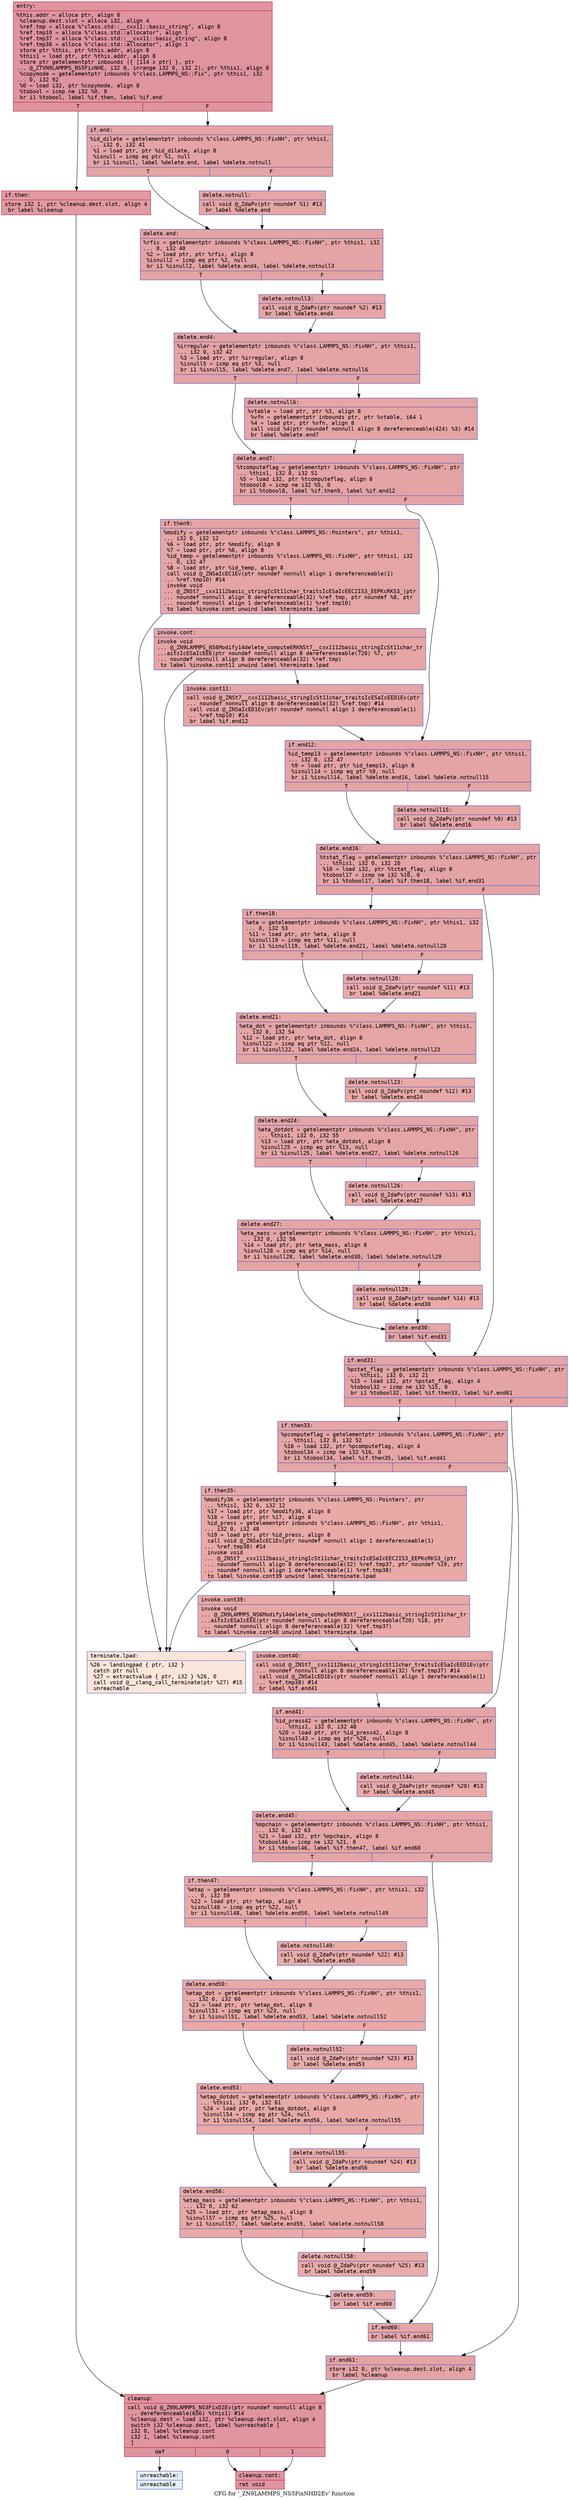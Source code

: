 digraph "CFG for '_ZN9LAMMPS_NS5FixNHD2Ev' function" {
	label="CFG for '_ZN9LAMMPS_NS5FixNHD2Ev' function";

	Node0x55b2c7c513d0 [shape=record,color="#b70d28ff", style=filled, fillcolor="#b70d2870" fontname="Courier",label="{entry:\l|  %this.addr = alloca ptr, align 8\l  %cleanup.dest.slot = alloca i32, align 4\l  %ref.tmp = alloca %\"class.std::__cxx11::basic_string\", align 8\l  %ref.tmp10 = alloca %\"class.std::allocator\", align 1\l  %ref.tmp37 = alloca %\"class.std::__cxx11::basic_string\", align 8\l  %ref.tmp38 = alloca %\"class.std::allocator\", align 1\l  store ptr %this, ptr %this.addr, align 8\l  %this1 = load ptr, ptr %this.addr, align 8\l  store ptr getelementptr inbounds (\{ [114 x ptr] \}, ptr\l... @_ZTVN9LAMMPS_NS5FixNHE, i32 0, inrange i32 0, i32 2), ptr %this1, align 8\l  %copymode = getelementptr inbounds %\"class.LAMMPS_NS::Fix\", ptr %this1, i32\l... 0, i32 92\l  %0 = load i32, ptr %copymode, align 8\l  %tobool = icmp ne i32 %0, 0\l  br i1 %tobool, label %if.then, label %if.end\l|{<s0>T|<s1>F}}"];
	Node0x55b2c7c513d0:s0 -> Node0x55b2c7c51840[tooltip="entry -> if.then\nProbability 62.50%" ];
	Node0x55b2c7c513d0:s1 -> Node0x55b2c7c518b0[tooltip="entry -> if.end\nProbability 37.50%" ];
	Node0x55b2c7c51840 [shape=record,color="#b70d28ff", style=filled, fillcolor="#bb1b2c70" fontname="Courier",label="{if.then:\l|  store i32 1, ptr %cleanup.dest.slot, align 4\l  br label %cleanup\l}"];
	Node0x55b2c7c51840 -> Node0x55b2c7c51c40[tooltip="if.then -> cleanup\nProbability 100.00%" ];
	Node0x55b2c7c518b0 [shape=record,color="#3d50c3ff", style=filled, fillcolor="#c32e3170" fontname="Courier",label="{if.end:\l|  %id_dilate = getelementptr inbounds %\"class.LAMMPS_NS::FixNH\", ptr %this1,\l... i32 0, i32 41\l  %1 = load ptr, ptr %id_dilate, align 8\l  %isnull = icmp eq ptr %1, null\l  br i1 %isnull, label %delete.end, label %delete.notnull\l|{<s0>T|<s1>F}}"];
	Node0x55b2c7c518b0:s0 -> Node0x55b2c7c51ea0[tooltip="if.end -> delete.end\nProbability 37.50%" ];
	Node0x55b2c7c518b0:s1 -> Node0x55b2c7c51ef0[tooltip="if.end -> delete.notnull\nProbability 62.50%" ];
	Node0x55b2c7c51ef0 [shape=record,color="#3d50c3ff", style=filled, fillcolor="#c5333470" fontname="Courier",label="{delete.notnull:\l|  call void @_ZdaPv(ptr noundef %1) #13\l  br label %delete.end\l}"];
	Node0x55b2c7c51ef0 -> Node0x55b2c7c51ea0[tooltip="delete.notnull -> delete.end\nProbability 100.00%" ];
	Node0x55b2c7c51ea0 [shape=record,color="#3d50c3ff", style=filled, fillcolor="#c32e3170" fontname="Courier",label="{delete.end:\l|  %rfix = getelementptr inbounds %\"class.LAMMPS_NS::FixNH\", ptr %this1, i32\l... 0, i32 40\l  %2 = load ptr, ptr %rfix, align 8\l  %isnull2 = icmp eq ptr %2, null\l  br i1 %isnull2, label %delete.end4, label %delete.notnull3\l|{<s0>T|<s1>F}}"];
	Node0x55b2c7c51ea0:s0 -> Node0x55b2c7c523b0[tooltip="delete.end -> delete.end4\nProbability 37.50%" ];
	Node0x55b2c7c51ea0:s1 -> Node0x55b2c7c52430[tooltip="delete.end -> delete.notnull3\nProbability 62.50%" ];
	Node0x55b2c7c52430 [shape=record,color="#3d50c3ff", style=filled, fillcolor="#c5333470" fontname="Courier",label="{delete.notnull3:\l|  call void @_ZdaPv(ptr noundef %2) #13\l  br label %delete.end4\l}"];
	Node0x55b2c7c52430 -> Node0x55b2c7c523b0[tooltip="delete.notnull3 -> delete.end4\nProbability 100.00%" ];
	Node0x55b2c7c523b0 [shape=record,color="#3d50c3ff", style=filled, fillcolor="#c32e3170" fontname="Courier",label="{delete.end4:\l|  %irregular = getelementptr inbounds %\"class.LAMMPS_NS::FixNH\", ptr %this1,\l... i32 0, i32 42\l  %3 = load ptr, ptr %irregular, align 8\l  %isnull5 = icmp eq ptr %3, null\l  br i1 %isnull5, label %delete.end7, label %delete.notnull6\l|{<s0>T|<s1>F}}"];
	Node0x55b2c7c523b0:s0 -> Node0x55b2c7c52900[tooltip="delete.end4 -> delete.end7\nProbability 37.50%" ];
	Node0x55b2c7c523b0:s1 -> Node0x55b2c7c51920[tooltip="delete.end4 -> delete.notnull6\nProbability 62.50%" ];
	Node0x55b2c7c51920 [shape=record,color="#3d50c3ff", style=filled, fillcolor="#c5333470" fontname="Courier",label="{delete.notnull6:\l|  %vtable = load ptr, ptr %3, align 8\l  %vfn = getelementptr inbounds ptr, ptr %vtable, i64 1\l  %4 = load ptr, ptr %vfn, align 8\l  call void %4(ptr noundef nonnull align 8 dereferenceable(424) %3) #14\l  br label %delete.end7\l}"];
	Node0x55b2c7c51920 -> Node0x55b2c7c52900[tooltip="delete.notnull6 -> delete.end7\nProbability 100.00%" ];
	Node0x55b2c7c52900 [shape=record,color="#3d50c3ff", style=filled, fillcolor="#c32e3170" fontname="Courier",label="{delete.end7:\l|  %tcomputeflag = getelementptr inbounds %\"class.LAMMPS_NS::FixNH\", ptr\l... %this1, i32 0, i32 51\l  %5 = load i32, ptr %tcomputeflag, align 8\l  %tobool8 = icmp ne i32 %5, 0\l  br i1 %tobool8, label %if.then9, label %if.end12\l|{<s0>T|<s1>F}}"];
	Node0x55b2c7c52900:s0 -> Node0x55b2c7c531b0[tooltip="delete.end7 -> if.then9\nProbability 62.50%" ];
	Node0x55b2c7c52900:s1 -> Node0x55b2c7c53230[tooltip="delete.end7 -> if.end12\nProbability 37.50%" ];
	Node0x55b2c7c531b0 [shape=record,color="#3d50c3ff", style=filled, fillcolor="#c5333470" fontname="Courier",label="{if.then9:\l|  %modify = getelementptr inbounds %\"class.LAMMPS_NS::Pointers\", ptr %this1,\l... i32 0, i32 12\l  %6 = load ptr, ptr %modify, align 8\l  %7 = load ptr, ptr %6, align 8\l  %id_temp = getelementptr inbounds %\"class.LAMMPS_NS::FixNH\", ptr %this1, i32\l... 0, i32 47\l  %8 = load ptr, ptr %id_temp, align 8\l  call void @_ZNSaIcEC1Ev(ptr noundef nonnull align 1 dereferenceable(1)\l... %ref.tmp10) #14\l  invoke void\l... @_ZNSt7__cxx1112basic_stringIcSt11char_traitsIcESaIcEEC2IS3_EEPKcRKS3_(ptr\l... noundef nonnull align 8 dereferenceable(32) %ref.tmp, ptr noundef %8, ptr\l... noundef nonnull align 1 dereferenceable(1) %ref.tmp10)\l          to label %invoke.cont unwind label %terminate.lpad\l}"];
	Node0x55b2c7c531b0 -> Node0x55b2c7c53820[tooltip="if.then9 -> invoke.cont\nProbability 100.00%" ];
	Node0x55b2c7c531b0 -> Node0x55b2c7c538a0[tooltip="if.then9 -> terminate.lpad\nProbability 0.00%" ];
	Node0x55b2c7c53820 [shape=record,color="#3d50c3ff", style=filled, fillcolor="#c5333470" fontname="Courier",label="{invoke.cont:\l|  invoke void\l... @_ZN9LAMMPS_NS6Modify14delete_computeERKNSt7__cxx1112basic_stringIcSt11char_tr\l...aitsIcESaIcEEE(ptr noundef nonnull align 8 dereferenceable(720) %7, ptr\l... noundef nonnull align 8 dereferenceable(32) %ref.tmp)\l          to label %invoke.cont11 unwind label %terminate.lpad\l}"];
	Node0x55b2c7c53820 -> Node0x55b2c7c537d0[tooltip="invoke.cont -> invoke.cont11\nProbability 100.00%" ];
	Node0x55b2c7c53820 -> Node0x55b2c7c538a0[tooltip="invoke.cont -> terminate.lpad\nProbability 0.00%" ];
	Node0x55b2c7c537d0 [shape=record,color="#3d50c3ff", style=filled, fillcolor="#c5333470" fontname="Courier",label="{invoke.cont11:\l|  call void @_ZNSt7__cxx1112basic_stringIcSt11char_traitsIcESaIcEED1Ev(ptr\l... noundef nonnull align 8 dereferenceable(32) %ref.tmp) #14\l  call void @_ZNSaIcED1Ev(ptr noundef nonnull align 1 dereferenceable(1)\l... %ref.tmp10) #14\l  br label %if.end12\l}"];
	Node0x55b2c7c537d0 -> Node0x55b2c7c53230[tooltip="invoke.cont11 -> if.end12\nProbability 100.00%" ];
	Node0x55b2c7c53230 [shape=record,color="#3d50c3ff", style=filled, fillcolor="#c32e3170" fontname="Courier",label="{if.end12:\l|  %id_temp13 = getelementptr inbounds %\"class.LAMMPS_NS::FixNH\", ptr %this1,\l... i32 0, i32 47\l  %9 = load ptr, ptr %id_temp13, align 8\l  %isnull14 = icmp eq ptr %9, null\l  br i1 %isnull14, label %delete.end16, label %delete.notnull15\l|{<s0>T|<s1>F}}"];
	Node0x55b2c7c53230:s0 -> Node0x55b2c7c541c0[tooltip="if.end12 -> delete.end16\nProbability 37.50%" ];
	Node0x55b2c7c53230:s1 -> Node0x55b2c7c54270[tooltip="if.end12 -> delete.notnull15\nProbability 62.50%" ];
	Node0x55b2c7c54270 [shape=record,color="#3d50c3ff", style=filled, fillcolor="#c5333470" fontname="Courier",label="{delete.notnull15:\l|  call void @_ZdaPv(ptr noundef %9) #13\l  br label %delete.end16\l}"];
	Node0x55b2c7c54270 -> Node0x55b2c7c541c0[tooltip="delete.notnull15 -> delete.end16\nProbability 100.00%" ];
	Node0x55b2c7c541c0 [shape=record,color="#3d50c3ff", style=filled, fillcolor="#c32e3170" fontname="Courier",label="{delete.end16:\l|  %tstat_flag = getelementptr inbounds %\"class.LAMMPS_NS::FixNH\", ptr\l... %this1, i32 0, i32 20\l  %10 = load i32, ptr %tstat_flag, align 8\l  %tobool17 = icmp ne i32 %10, 0\l  br i1 %tobool17, label %if.then18, label %if.end31\l|{<s0>T|<s1>F}}"];
	Node0x55b2c7c541c0:s0 -> Node0x55b2c7c54720[tooltip="delete.end16 -> if.then18\nProbability 62.50%" ];
	Node0x55b2c7c541c0:s1 -> Node0x55b2c7c547a0[tooltip="delete.end16 -> if.end31\nProbability 37.50%" ];
	Node0x55b2c7c54720 [shape=record,color="#3d50c3ff", style=filled, fillcolor="#c5333470" fontname="Courier",label="{if.then18:\l|  %eta = getelementptr inbounds %\"class.LAMMPS_NS::FixNH\", ptr %this1, i32\l... 0, i32 53\l  %11 = load ptr, ptr %eta, align 8\l  %isnull19 = icmp eq ptr %11, null\l  br i1 %isnull19, label %delete.end21, label %delete.notnull20\l|{<s0>T|<s1>F}}"];
	Node0x55b2c7c54720:s0 -> Node0x55b2c7c54ad0[tooltip="if.then18 -> delete.end21\nProbability 37.50%" ];
	Node0x55b2c7c54720:s1 -> Node0x55b2c7c54b80[tooltip="if.then18 -> delete.notnull20\nProbability 62.50%" ];
	Node0x55b2c7c54b80 [shape=record,color="#3d50c3ff", style=filled, fillcolor="#ca3b3770" fontname="Courier",label="{delete.notnull20:\l|  call void @_ZdaPv(ptr noundef %11) #13\l  br label %delete.end21\l}"];
	Node0x55b2c7c54b80 -> Node0x55b2c7c54ad0[tooltip="delete.notnull20 -> delete.end21\nProbability 100.00%" ];
	Node0x55b2c7c54ad0 [shape=record,color="#3d50c3ff", style=filled, fillcolor="#c5333470" fontname="Courier",label="{delete.end21:\l|  %eta_dot = getelementptr inbounds %\"class.LAMMPS_NS::FixNH\", ptr %this1,\l... i32 0, i32 54\l  %12 = load ptr, ptr %eta_dot, align 8\l  %isnull22 = icmp eq ptr %12, null\l  br i1 %isnull22, label %delete.end24, label %delete.notnull23\l|{<s0>T|<s1>F}}"];
	Node0x55b2c7c54ad0:s0 -> Node0x55b2c7ab3ba0[tooltip="delete.end21 -> delete.end24\nProbability 37.50%" ];
	Node0x55b2c7c54ad0:s1 -> Node0x55b2c7c4fea0[tooltip="delete.end21 -> delete.notnull23\nProbability 62.50%" ];
	Node0x55b2c7c4fea0 [shape=record,color="#3d50c3ff", style=filled, fillcolor="#ca3b3770" fontname="Courier",label="{delete.notnull23:\l|  call void @_ZdaPv(ptr noundef %12) #13\l  br label %delete.end24\l}"];
	Node0x55b2c7c4fea0 -> Node0x55b2c7ab3ba0[tooltip="delete.notnull23 -> delete.end24\nProbability 100.00%" ];
	Node0x55b2c7ab3ba0 [shape=record,color="#3d50c3ff", style=filled, fillcolor="#c5333470" fontname="Courier",label="{delete.end24:\l|  %eta_dotdot = getelementptr inbounds %\"class.LAMMPS_NS::FixNH\", ptr\l... %this1, i32 0, i32 55\l  %13 = load ptr, ptr %eta_dotdot, align 8\l  %isnull25 = icmp eq ptr %13, null\l  br i1 %isnull25, label %delete.end27, label %delete.notnull26\l|{<s0>T|<s1>F}}"];
	Node0x55b2c7ab3ba0:s0 -> Node0x55b2c7c55750[tooltip="delete.end24 -> delete.end27\nProbability 37.50%" ];
	Node0x55b2c7ab3ba0:s1 -> Node0x55b2c7c557d0[tooltip="delete.end24 -> delete.notnull26\nProbability 62.50%" ];
	Node0x55b2c7c557d0 [shape=record,color="#3d50c3ff", style=filled, fillcolor="#ca3b3770" fontname="Courier",label="{delete.notnull26:\l|  call void @_ZdaPv(ptr noundef %13) #13\l  br label %delete.end27\l}"];
	Node0x55b2c7c557d0 -> Node0x55b2c7c55750[tooltip="delete.notnull26 -> delete.end27\nProbability 100.00%" ];
	Node0x55b2c7c55750 [shape=record,color="#3d50c3ff", style=filled, fillcolor="#c5333470" fontname="Courier",label="{delete.end27:\l|  %eta_mass = getelementptr inbounds %\"class.LAMMPS_NS::FixNH\", ptr %this1,\l... i32 0, i32 56\l  %14 = load ptr, ptr %eta_mass, align 8\l  %isnull28 = icmp eq ptr %14, null\l  br i1 %isnull28, label %delete.end30, label %delete.notnull29\l|{<s0>T|<s1>F}}"];
	Node0x55b2c7c55750:s0 -> Node0x55b2c7c55c80[tooltip="delete.end27 -> delete.end30\nProbability 37.50%" ];
	Node0x55b2c7c55750:s1 -> Node0x55b2c7c55d30[tooltip="delete.end27 -> delete.notnull29\nProbability 62.50%" ];
	Node0x55b2c7c55d30 [shape=record,color="#3d50c3ff", style=filled, fillcolor="#ca3b3770" fontname="Courier",label="{delete.notnull29:\l|  call void @_ZdaPv(ptr noundef %14) #13\l  br label %delete.end30\l}"];
	Node0x55b2c7c55d30 -> Node0x55b2c7c55c80[tooltip="delete.notnull29 -> delete.end30\nProbability 100.00%" ];
	Node0x55b2c7c55c80 [shape=record,color="#3d50c3ff", style=filled, fillcolor="#c5333470" fontname="Courier",label="{delete.end30:\l|  br label %if.end31\l}"];
	Node0x55b2c7c55c80 -> Node0x55b2c7c547a0[tooltip="delete.end30 -> if.end31\nProbability 100.00%" ];
	Node0x55b2c7c547a0 [shape=record,color="#3d50c3ff", style=filled, fillcolor="#c32e3170" fontname="Courier",label="{if.end31:\l|  %pstat_flag = getelementptr inbounds %\"class.LAMMPS_NS::FixNH\", ptr\l... %this1, i32 0, i32 21\l  %15 = load i32, ptr %pstat_flag, align 4\l  %tobool32 = icmp ne i32 %15, 0\l  br i1 %tobool32, label %if.then33, label %if.end61\l|{<s0>T|<s1>F}}"];
	Node0x55b2c7c547a0:s0 -> Node0x55b2c7c56250[tooltip="if.end31 -> if.then33\nProbability 62.50%" ];
	Node0x55b2c7c547a0:s1 -> Node0x55b2c7c562d0[tooltip="if.end31 -> if.end61\nProbability 37.50%" ];
	Node0x55b2c7c56250 [shape=record,color="#3d50c3ff", style=filled, fillcolor="#c5333470" fontname="Courier",label="{if.then33:\l|  %pcomputeflag = getelementptr inbounds %\"class.LAMMPS_NS::FixNH\", ptr\l... %this1, i32 0, i32 52\l  %16 = load i32, ptr %pcomputeflag, align 4\l  %tobool34 = icmp ne i32 %16, 0\l  br i1 %tobool34, label %if.then35, label %if.end41\l|{<s0>T|<s1>F}}"];
	Node0x55b2c7c56250:s0 -> Node0x55b2c7c56630[tooltip="if.then33 -> if.then35\nProbability 62.50%" ];
	Node0x55b2c7c56250:s1 -> Node0x55b2c7c566b0[tooltip="if.then33 -> if.end41\nProbability 37.50%" ];
	Node0x55b2c7c56630 [shape=record,color="#3d50c3ff", style=filled, fillcolor="#ca3b3770" fontname="Courier",label="{if.then35:\l|  %modify36 = getelementptr inbounds %\"class.LAMMPS_NS::Pointers\", ptr\l... %this1, i32 0, i32 12\l  %17 = load ptr, ptr %modify36, align 8\l  %18 = load ptr, ptr %17, align 8\l  %id_press = getelementptr inbounds %\"class.LAMMPS_NS::FixNH\", ptr %this1,\l... i32 0, i32 48\l  %19 = load ptr, ptr %id_press, align 8\l  call void @_ZNSaIcEC1Ev(ptr noundef nonnull align 1 dereferenceable(1)\l... %ref.tmp38) #14\l  invoke void\l... @_ZNSt7__cxx1112basic_stringIcSt11char_traitsIcESaIcEEC2IS3_EEPKcRKS3_(ptr\l... noundef nonnull align 8 dereferenceable(32) %ref.tmp37, ptr noundef %19, ptr\l... noundef nonnull align 1 dereferenceable(1) %ref.tmp38)\l          to label %invoke.cont39 unwind label %terminate.lpad\l}"];
	Node0x55b2c7c56630 -> Node0x55b2c7c56ca0[tooltip="if.then35 -> invoke.cont39\nProbability 100.00%" ];
	Node0x55b2c7c56630 -> Node0x55b2c7c538a0[tooltip="if.then35 -> terminate.lpad\nProbability 0.00%" ];
	Node0x55b2c7c56ca0 [shape=record,color="#3d50c3ff", style=filled, fillcolor="#ca3b3770" fontname="Courier",label="{invoke.cont39:\l|  invoke void\l... @_ZN9LAMMPS_NS6Modify14delete_computeERKNSt7__cxx1112basic_stringIcSt11char_tr\l...aitsIcESaIcEEE(ptr noundef nonnull align 8 dereferenceable(720) %18, ptr\l... noundef nonnull align 8 dereferenceable(32) %ref.tmp37)\l          to label %invoke.cont40 unwind label %terminate.lpad\l}"];
	Node0x55b2c7c56ca0 -> Node0x55b2c7c56c50[tooltip="invoke.cont39 -> invoke.cont40\nProbability 100.00%" ];
	Node0x55b2c7c56ca0 -> Node0x55b2c7c538a0[tooltip="invoke.cont39 -> terminate.lpad\nProbability 0.00%" ];
	Node0x55b2c7c56c50 [shape=record,color="#3d50c3ff", style=filled, fillcolor="#ca3b3770" fontname="Courier",label="{invoke.cont40:\l|  call void @_ZNSt7__cxx1112basic_stringIcSt11char_traitsIcESaIcEED1Ev(ptr\l... noundef nonnull align 8 dereferenceable(32) %ref.tmp37) #14\l  call void @_ZNSaIcED1Ev(ptr noundef nonnull align 1 dereferenceable(1)\l... %ref.tmp38) #14\l  br label %if.end41\l}"];
	Node0x55b2c7c56c50 -> Node0x55b2c7c566b0[tooltip="invoke.cont40 -> if.end41\nProbability 100.00%" ];
	Node0x55b2c7c566b0 [shape=record,color="#3d50c3ff", style=filled, fillcolor="#c5333470" fontname="Courier",label="{if.end41:\l|  %id_press42 = getelementptr inbounds %\"class.LAMMPS_NS::FixNH\", ptr\l... %this1, i32 0, i32 48\l  %20 = load ptr, ptr %id_press42, align 8\l  %isnull43 = icmp eq ptr %20, null\l  br i1 %isnull43, label %delete.end45, label %delete.notnull44\l|{<s0>T|<s1>F}}"];
	Node0x55b2c7c566b0:s0 -> Node0x55b2c7c57540[tooltip="if.end41 -> delete.end45\nProbability 37.50%" ];
	Node0x55b2c7c566b0:s1 -> Node0x55b2c7c575f0[tooltip="if.end41 -> delete.notnull44\nProbability 62.50%" ];
	Node0x55b2c7c575f0 [shape=record,color="#3d50c3ff", style=filled, fillcolor="#ca3b3770" fontname="Courier",label="{delete.notnull44:\l|  call void @_ZdaPv(ptr noundef %20) #13\l  br label %delete.end45\l}"];
	Node0x55b2c7c575f0 -> Node0x55b2c7c57540[tooltip="delete.notnull44 -> delete.end45\nProbability 100.00%" ];
	Node0x55b2c7c57540 [shape=record,color="#3d50c3ff", style=filled, fillcolor="#c5333470" fontname="Courier",label="{delete.end45:\l|  %mpchain = getelementptr inbounds %\"class.LAMMPS_NS::FixNH\", ptr %this1,\l... i32 0, i32 63\l  %21 = load i32, ptr %mpchain, align 8\l  %tobool46 = icmp ne i32 %21, 0\l  br i1 %tobool46, label %if.then47, label %if.end60\l|{<s0>T|<s1>F}}"];
	Node0x55b2c7c57540:s0 -> Node0x55b2c7c57a30[tooltip="delete.end45 -> if.then47\nProbability 62.50%" ];
	Node0x55b2c7c57540:s1 -> Node0x55b2c7c57a80[tooltip="delete.end45 -> if.end60\nProbability 37.50%" ];
	Node0x55b2c7c57a30 [shape=record,color="#3d50c3ff", style=filled, fillcolor="#ca3b3770" fontname="Courier",label="{if.then47:\l|  %etap = getelementptr inbounds %\"class.LAMMPS_NS::FixNH\", ptr %this1, i32\l... 0, i32 59\l  %22 = load ptr, ptr %etap, align 8\l  %isnull48 = icmp eq ptr %22, null\l  br i1 %isnull48, label %delete.end50, label %delete.notnull49\l|{<s0>T|<s1>F}}"];
	Node0x55b2c7c57a30:s0 -> Node0x55b2c7c57dd0[tooltip="if.then47 -> delete.end50\nProbability 37.50%" ];
	Node0x55b2c7c57a30:s1 -> Node0x55b2c7c57e80[tooltip="if.then47 -> delete.notnull49\nProbability 62.50%" ];
	Node0x55b2c7c57e80 [shape=record,color="#3d50c3ff", style=filled, fillcolor="#cc403a70" fontname="Courier",label="{delete.notnull49:\l|  call void @_ZdaPv(ptr noundef %22) #13\l  br label %delete.end50\l}"];
	Node0x55b2c7c57e80 -> Node0x55b2c7c57dd0[tooltip="delete.notnull49 -> delete.end50\nProbability 100.00%" ];
	Node0x55b2c7c57dd0 [shape=record,color="#3d50c3ff", style=filled, fillcolor="#ca3b3770" fontname="Courier",label="{delete.end50:\l|  %etap_dot = getelementptr inbounds %\"class.LAMMPS_NS::FixNH\", ptr %this1,\l... i32 0, i32 60\l  %23 = load ptr, ptr %etap_dot, align 8\l  %isnull51 = icmp eq ptr %23, null\l  br i1 %isnull51, label %delete.end53, label %delete.notnull52\l|{<s0>T|<s1>F}}"];
	Node0x55b2c7c57dd0:s0 -> Node0x55b2c7c583b0[tooltip="delete.end50 -> delete.end53\nProbability 37.50%" ];
	Node0x55b2c7c57dd0:s1 -> Node0x55b2c7c58460[tooltip="delete.end50 -> delete.notnull52\nProbability 62.50%" ];
	Node0x55b2c7c58460 [shape=record,color="#3d50c3ff", style=filled, fillcolor="#cc403a70" fontname="Courier",label="{delete.notnull52:\l|  call void @_ZdaPv(ptr noundef %23) #13\l  br label %delete.end53\l}"];
	Node0x55b2c7c58460 -> Node0x55b2c7c583b0[tooltip="delete.notnull52 -> delete.end53\nProbability 100.00%" ];
	Node0x55b2c7c583b0 [shape=record,color="#3d50c3ff", style=filled, fillcolor="#ca3b3770" fontname="Courier",label="{delete.end53:\l|  %etap_dotdot = getelementptr inbounds %\"class.LAMMPS_NS::FixNH\", ptr\l... %this1, i32 0, i32 61\l  %24 = load ptr, ptr %etap_dotdot, align 8\l  %isnull54 = icmp eq ptr %24, null\l  br i1 %isnull54, label %delete.end56, label %delete.notnull55\l|{<s0>T|<s1>F}}"];
	Node0x55b2c7c583b0:s0 -> Node0x55b2c7c58910[tooltip="delete.end53 -> delete.end56\nProbability 37.50%" ];
	Node0x55b2c7c583b0:s1 -> Node0x55b2c7c589c0[tooltip="delete.end53 -> delete.notnull55\nProbability 62.50%" ];
	Node0x55b2c7c589c0 [shape=record,color="#3d50c3ff", style=filled, fillcolor="#cc403a70" fontname="Courier",label="{delete.notnull55:\l|  call void @_ZdaPv(ptr noundef %24) #13\l  br label %delete.end56\l}"];
	Node0x55b2c7c589c0 -> Node0x55b2c7c58910[tooltip="delete.notnull55 -> delete.end56\nProbability 100.00%" ];
	Node0x55b2c7c58910 [shape=record,color="#3d50c3ff", style=filled, fillcolor="#ca3b3770" fontname="Courier",label="{delete.end56:\l|  %etap_mass = getelementptr inbounds %\"class.LAMMPS_NS::FixNH\", ptr %this1,\l... i32 0, i32 62\l  %25 = load ptr, ptr %etap_mass, align 8\l  %isnull57 = icmp eq ptr %25, null\l  br i1 %isnull57, label %delete.end59, label %delete.notnull58\l|{<s0>T|<s1>F}}"];
	Node0x55b2c7c58910:s0 -> Node0x55b2c7c58e70[tooltip="delete.end56 -> delete.end59\nProbability 37.50%" ];
	Node0x55b2c7c58910:s1 -> Node0x55b2c7c58f20[tooltip="delete.end56 -> delete.notnull58\nProbability 62.50%" ];
	Node0x55b2c7c58f20 [shape=record,color="#3d50c3ff", style=filled, fillcolor="#cc403a70" fontname="Courier",label="{delete.notnull58:\l|  call void @_ZdaPv(ptr noundef %25) #13\l  br label %delete.end59\l}"];
	Node0x55b2c7c58f20 -> Node0x55b2c7c58e70[tooltip="delete.notnull58 -> delete.end59\nProbability 100.00%" ];
	Node0x55b2c7c58e70 [shape=record,color="#3d50c3ff", style=filled, fillcolor="#ca3b3770" fontname="Courier",label="{delete.end59:\l|  br label %if.end60\l}"];
	Node0x55b2c7c58e70 -> Node0x55b2c7c57a80[tooltip="delete.end59 -> if.end60\nProbability 100.00%" ];
	Node0x55b2c7c57a80 [shape=record,color="#3d50c3ff", style=filled, fillcolor="#c5333470" fontname="Courier",label="{if.end60:\l|  br label %if.end61\l}"];
	Node0x55b2c7c57a80 -> Node0x55b2c7c562d0[tooltip="if.end60 -> if.end61\nProbability 100.00%" ];
	Node0x55b2c7c562d0 [shape=record,color="#3d50c3ff", style=filled, fillcolor="#c32e3170" fontname="Courier",label="{if.end61:\l|  store i32 0, ptr %cleanup.dest.slot, align 4\l  br label %cleanup\l}"];
	Node0x55b2c7c562d0 -> Node0x55b2c7c51c40[tooltip="if.end61 -> cleanup\nProbability 100.00%" ];
	Node0x55b2c7c51c40 [shape=record,color="#b70d28ff", style=filled, fillcolor="#b70d2870" fontname="Courier",label="{cleanup:\l|  call void @_ZN9LAMMPS_NS3FixD2Ev(ptr noundef nonnull align 8\l... dereferenceable(656) %this1) #14\l  %cleanup.dest = load i32, ptr %cleanup.dest.slot, align 4\l  switch i32 %cleanup.dest, label %unreachable [\l    i32 0, label %cleanup.cont\l    i32 1, label %cleanup.cont\l  ]\l|{<s0>def|<s1>0|<s2>1}}"];
	Node0x55b2c7c51c40:s0 -> Node0x55b2c7c59bc0[tooltip="cleanup -> unreachable\nProbability 0.00%" ];
	Node0x55b2c7c51c40:s1 -> Node0x55b2c7c59c10[tooltip="cleanup -> cleanup.cont\nProbability 100.00%" ];
	Node0x55b2c7c51c40:s2 -> Node0x55b2c7c59c10[tooltip="cleanup -> cleanup.cont\nProbability 100.00%" ];
	Node0x55b2c7c59c10 [shape=record,color="#b70d28ff", style=filled, fillcolor="#b70d2870" fontname="Courier",label="{cleanup.cont:\l|  ret void\l}"];
	Node0x55b2c7c538a0 [shape=record,color="#3d50c3ff", style=filled, fillcolor="#f4c5ad70" fontname="Courier",label="{terminate.lpad:\l|  %26 = landingpad \{ ptr, i32 \}\l          catch ptr null\l  %27 = extractvalue \{ ptr, i32 \} %26, 0\l  call void @__clang_call_terminate(ptr %27) #15\l  unreachable\l}"];
	Node0x55b2c7c59bc0 [shape=record,color="#3d50c3ff", style=filled, fillcolor="#c7d7f070" fontname="Courier",label="{unreachable:\l|  unreachable\l}"];
}
